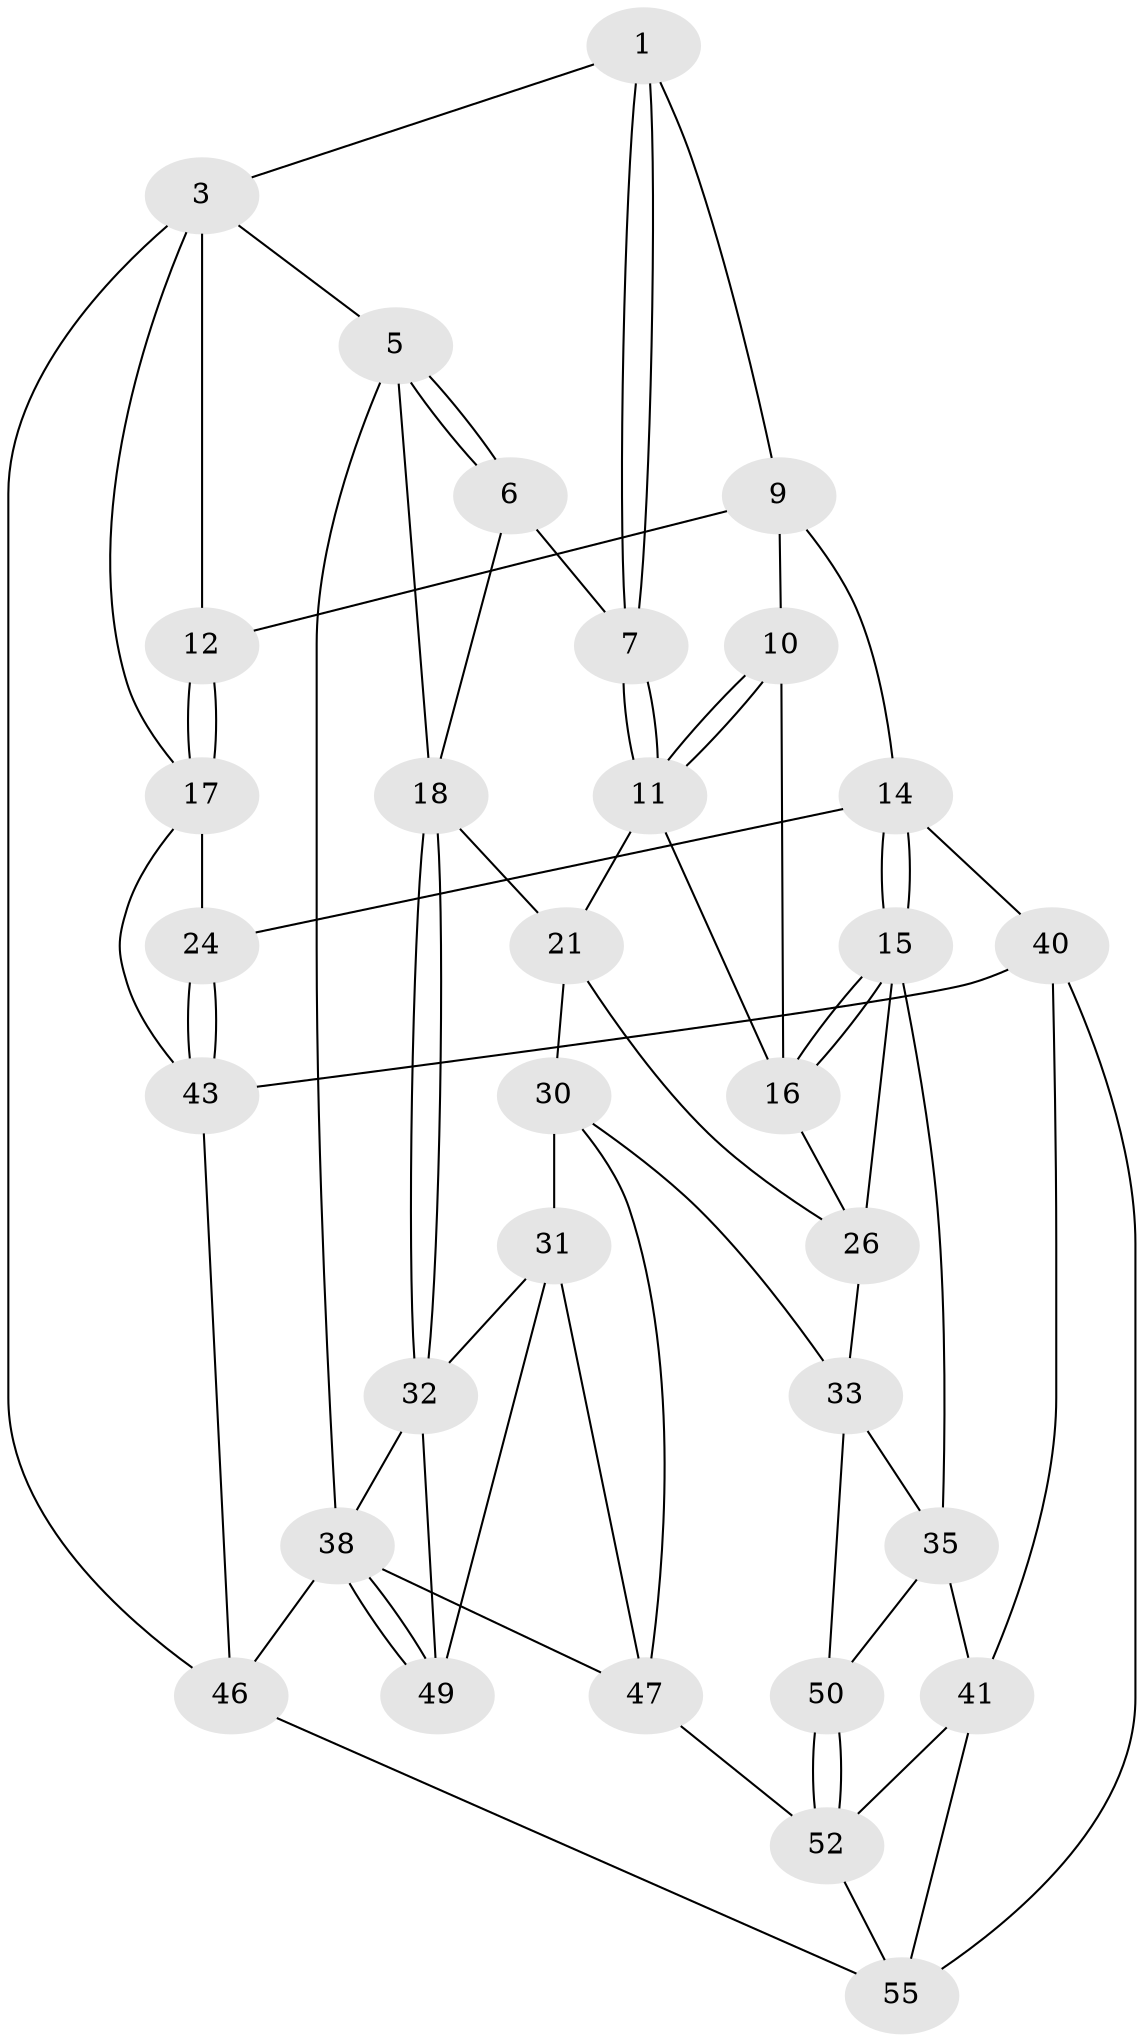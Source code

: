 // Generated by graph-tools (version 1.1) at 2025/52/02/27/25 19:52:41]
// undirected, 32 vertices, 72 edges
graph export_dot {
graph [start="1"]
  node [color=gray90,style=filled];
  1 [pos="+0.4060047918803304+0",super="+2"];
  3 [pos="+0.8715488675389451+0",super="+4"];
  5 [pos="+0+0"];
  6 [pos="+0.3241002858086115+0",super="+8"];
  7 [pos="+0.42259765923445586+0.13809307485918484"];
  9 [pos="+0.6603108011419132+0.01298622216753927",super="+13"];
  10 [pos="+0.6325700579534901+0.04884031614908636"];
  11 [pos="+0.44794227623642335+0.1660202073699062",super="+20"];
  12 [pos="+0.9101190313883097+0.11973894429405772"];
  14 [pos="+0.7861165479954015+0.3729514185831091",super="+25"];
  15 [pos="+0.6870879732188044+0.4007366091109285",super="+29"];
  16 [pos="+0.6044664584834373+0.21585183427541552",super="+22"];
  17 [pos="+1+0.2081493950785456",super="+23"];
  18 [pos="+0+0.048183061889418954",super="+19"];
  21 [pos="+0.2783657073303736+0.32971555386457196",super="+28"];
  24 [pos="+0.8028051637136112+0.3780647448726927"];
  26 [pos="+0.559519670326573+0.38760942222713873",super="+27"];
  30 [pos="+0.24799223845911722+0.39707989789105225",super="+34"];
  31 [pos="+0.04822941563301771+0.45058563997313283",super="+48"];
  32 [pos="+0+0.40163462001104766",super="+37"];
  33 [pos="+0.442411560842737+0.6622536191389622",super="+36"];
  35 [pos="+0.6288519458585676+0.5188068921533038",super="+42"];
  38 [pos="+0+1",super="+39"];
  40 [pos="+0.8592038218480647+0.6957768051945586",super="+44"];
  41 [pos="+0.7558436558871787+0.7005664997793007",super="+51"];
  43 [pos="+1+0.6995264192081554",super="+45"];
  46 [pos="+1+1"];
  47 [pos="+0.23893405049937322+0.7167468020824912",super="+53"];
  49 [pos="+0.13988056740039362+0.7005345237507254"];
  50 [pos="+0.499870564078609+0.7565707765042097"];
  52 [pos="+0.5680329474942389+0.9467961530871694",super="+54"];
  55 [pos="+0.8747631924076424+0.8731167287328083",super="+56"];
  1 -- 7;
  1 -- 7;
  1 -- 3;
  1 -- 9;
  3 -- 12;
  3 -- 17;
  3 -- 5;
  3 -- 46;
  5 -- 6;
  5 -- 6;
  5 -- 18;
  5 -- 38;
  6 -- 18;
  6 -- 7;
  7 -- 11;
  7 -- 11;
  9 -- 10;
  9 -- 12;
  9 -- 14;
  10 -- 11;
  10 -- 11;
  10 -- 16;
  11 -- 16;
  11 -- 21;
  12 -- 17;
  12 -- 17;
  14 -- 15;
  14 -- 15;
  14 -- 24;
  14 -- 40;
  15 -- 16;
  15 -- 16;
  15 -- 26;
  15 -- 35;
  16 -- 26;
  17 -- 24;
  17 -- 43;
  18 -- 32;
  18 -- 32;
  18 -- 21;
  21 -- 30;
  21 -- 26;
  24 -- 43;
  24 -- 43;
  26 -- 33;
  30 -- 31;
  30 -- 33;
  30 -- 47;
  31 -- 32;
  31 -- 49;
  31 -- 47;
  32 -- 49;
  32 -- 38;
  33 -- 50;
  33 -- 35;
  35 -- 41;
  35 -- 50;
  38 -- 49;
  38 -- 49;
  38 -- 46;
  38 -- 47;
  40 -- 41;
  40 -- 43;
  40 -- 55;
  41 -- 52;
  41 -- 55;
  43 -- 46;
  46 -- 55;
  47 -- 52;
  50 -- 52;
  50 -- 52;
  52 -- 55;
}
